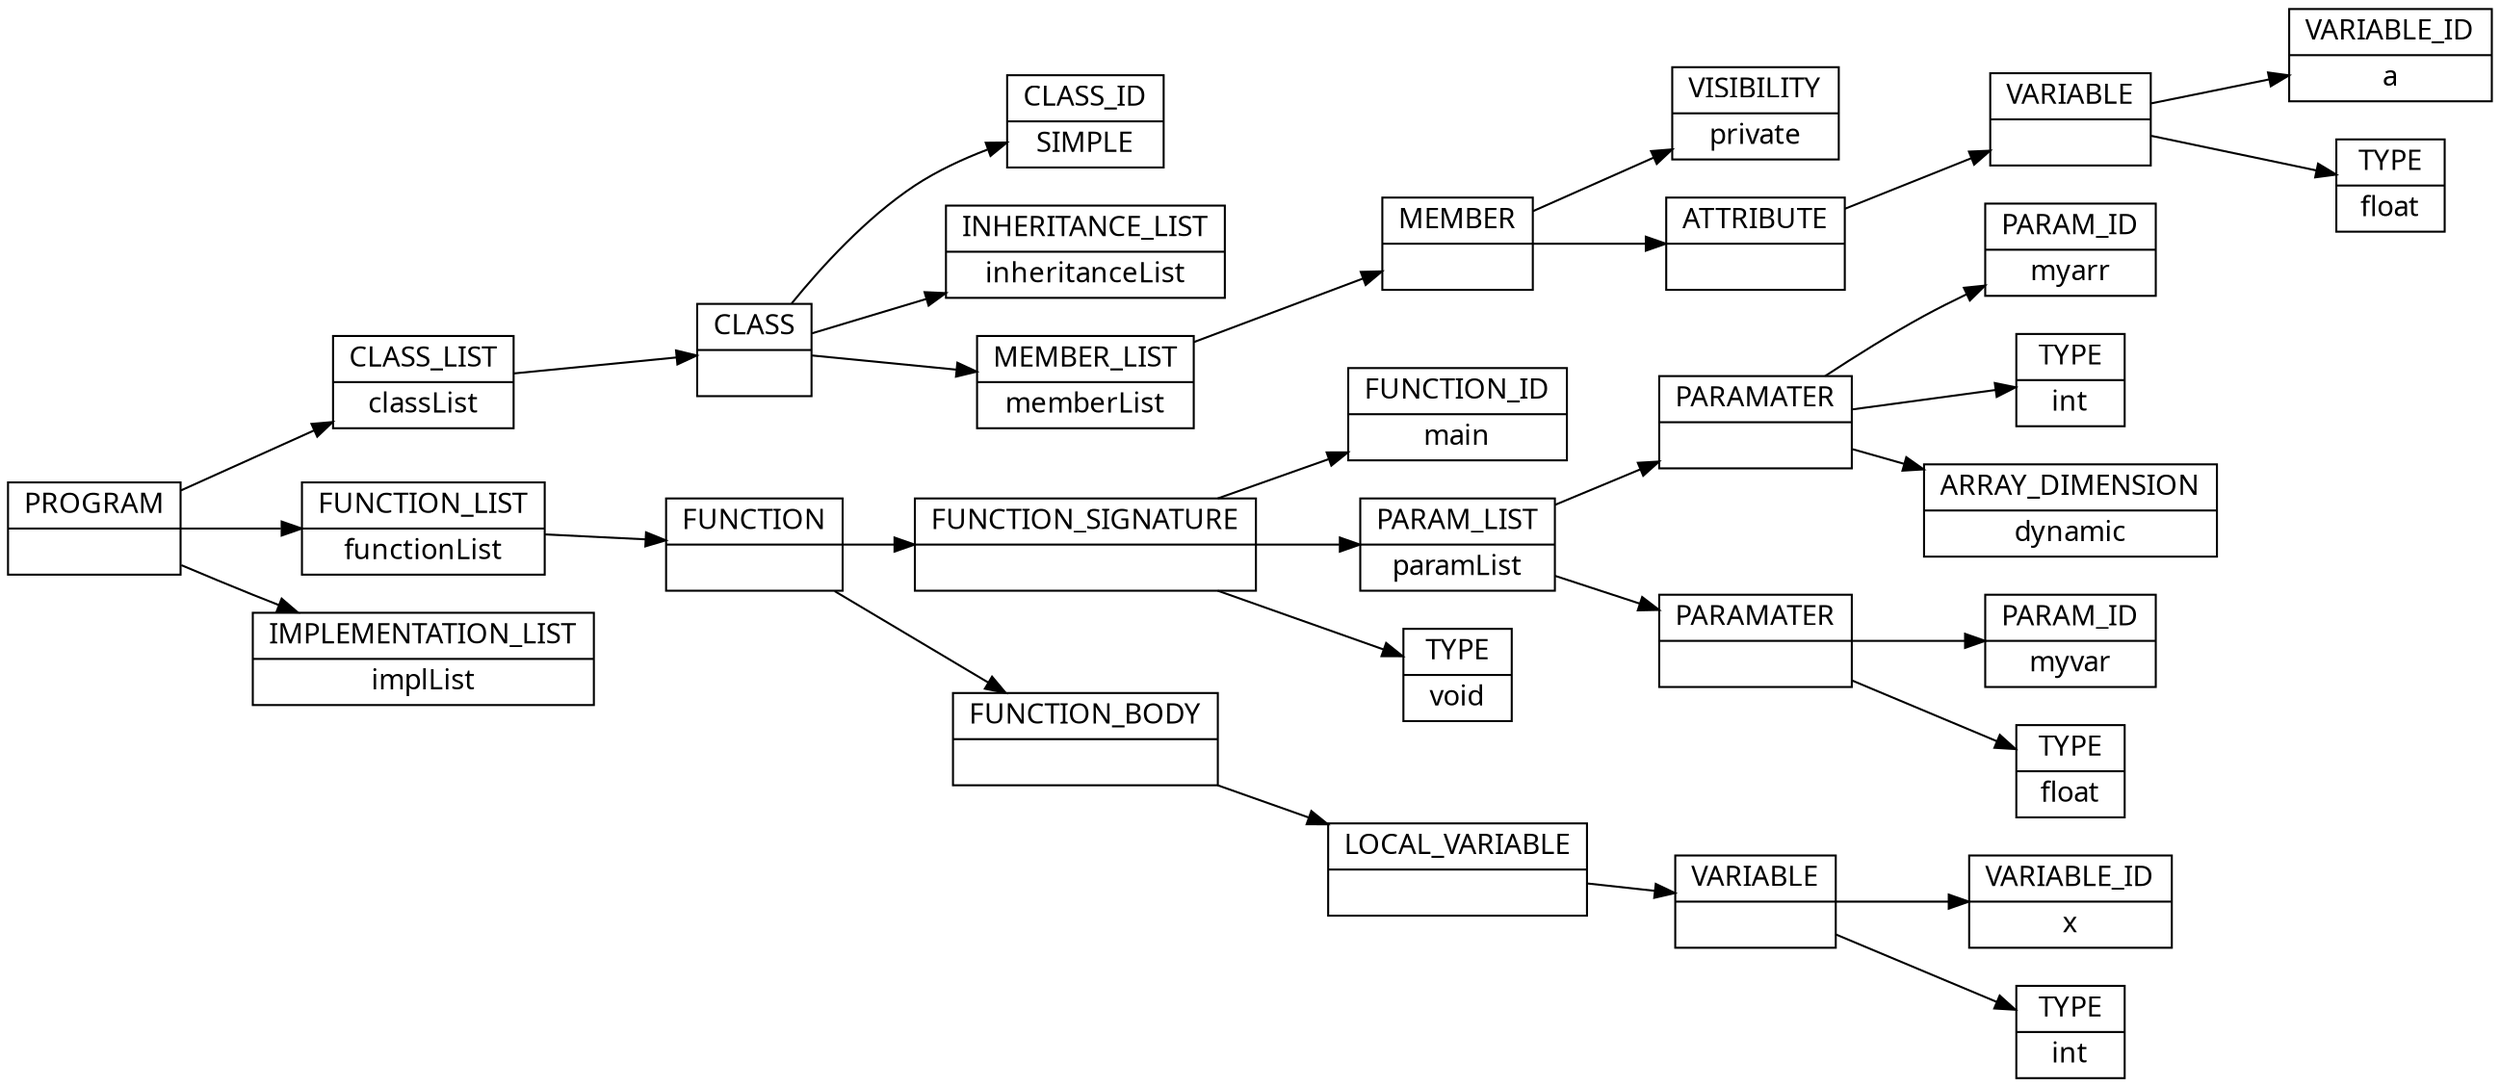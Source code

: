 digraph AST {
  node [shape=record];
    node [fontname=Sans];charset="UTF-8" splines=true splines=spline rankdir =LR
  node3 [label="PROGRAM | \ "];
  node2 [label="CLASS_LIST | \classList "];
  node13 [label="CLASS | \ "];
  node4 [label="CLASS_ID | \SIMPLE "];
  node5 [label="INHERITANCE_LIST | \inheritanceList "];
  node6 [label="MEMBER_LIST | \memberList "];
  node12 [label="MEMBER | \ "];
  node7 [label="VISIBILITY | \private "];
  node11 [label="ATTRIBUTE | \ "];
  node10 [label="VARIABLE | \ "];
  node8 [label="VARIABLE_ID | \a "];
  node9 [label="TYPE | \float "];
  node1 [label="FUNCTION_LIST | \functionList "];
  node30 [label="FUNCTION | \ "];
  node24 [label="FUNCTION_SIGNATURE | \ "];
  node14 [label="FUNCTION_ID | \main "];
  node15 [label="PARAM_LIST | \paramList "];
  node19 [label="PARAMATER | \ "];
  node16 [label="PARAM_ID | \myarr "];
  node17 [label="TYPE | \int "];
  node18 [label="ARRAY_DIMENSION | \dynamic "];
  node22 [label="PARAMATER | \ "];
  node20 [label="PARAM_ID | \myvar "];
  node21 [label="TYPE | \float "];
  node23 [label="TYPE | \void "];
  node29 [label="FUNCTION_BODY | \ "];
  node28 [label="LOCAL_VARIABLE | \ "];
  node27 [label="VARIABLE | \ "];
  node25 [label="VARIABLE_ID | \x "];
  node26 [label="TYPE | \int "];
  node0 [label="IMPLEMENTATION_LIST | \implList "];
  node3 -> node2;
  node2 -> node13;
  node13 -> node4;
  node13 -> node5;
  node13 -> node6;
  node6 -> node12;
  node12 -> node7;
  node12 -> node11;
  node11 -> node10;
  node10 -> node8;
  node10 -> node9;
  node3 -> node1;
  node1 -> node30;
  node30 -> node24;
  node24 -> node14;
  node24 -> node15;
  node15 -> node19;
  node19 -> node16;
  node19 -> node17;
  node19 -> node18;
  node15 -> node22;
  node22 -> node20;
  node22 -> node21;
  node24 -> node23;
  node30 -> node29;
  node29 -> node28;
  node28 -> node27;
  node27 -> node25;
  node27 -> node26;
  node3 -> node0;
}
